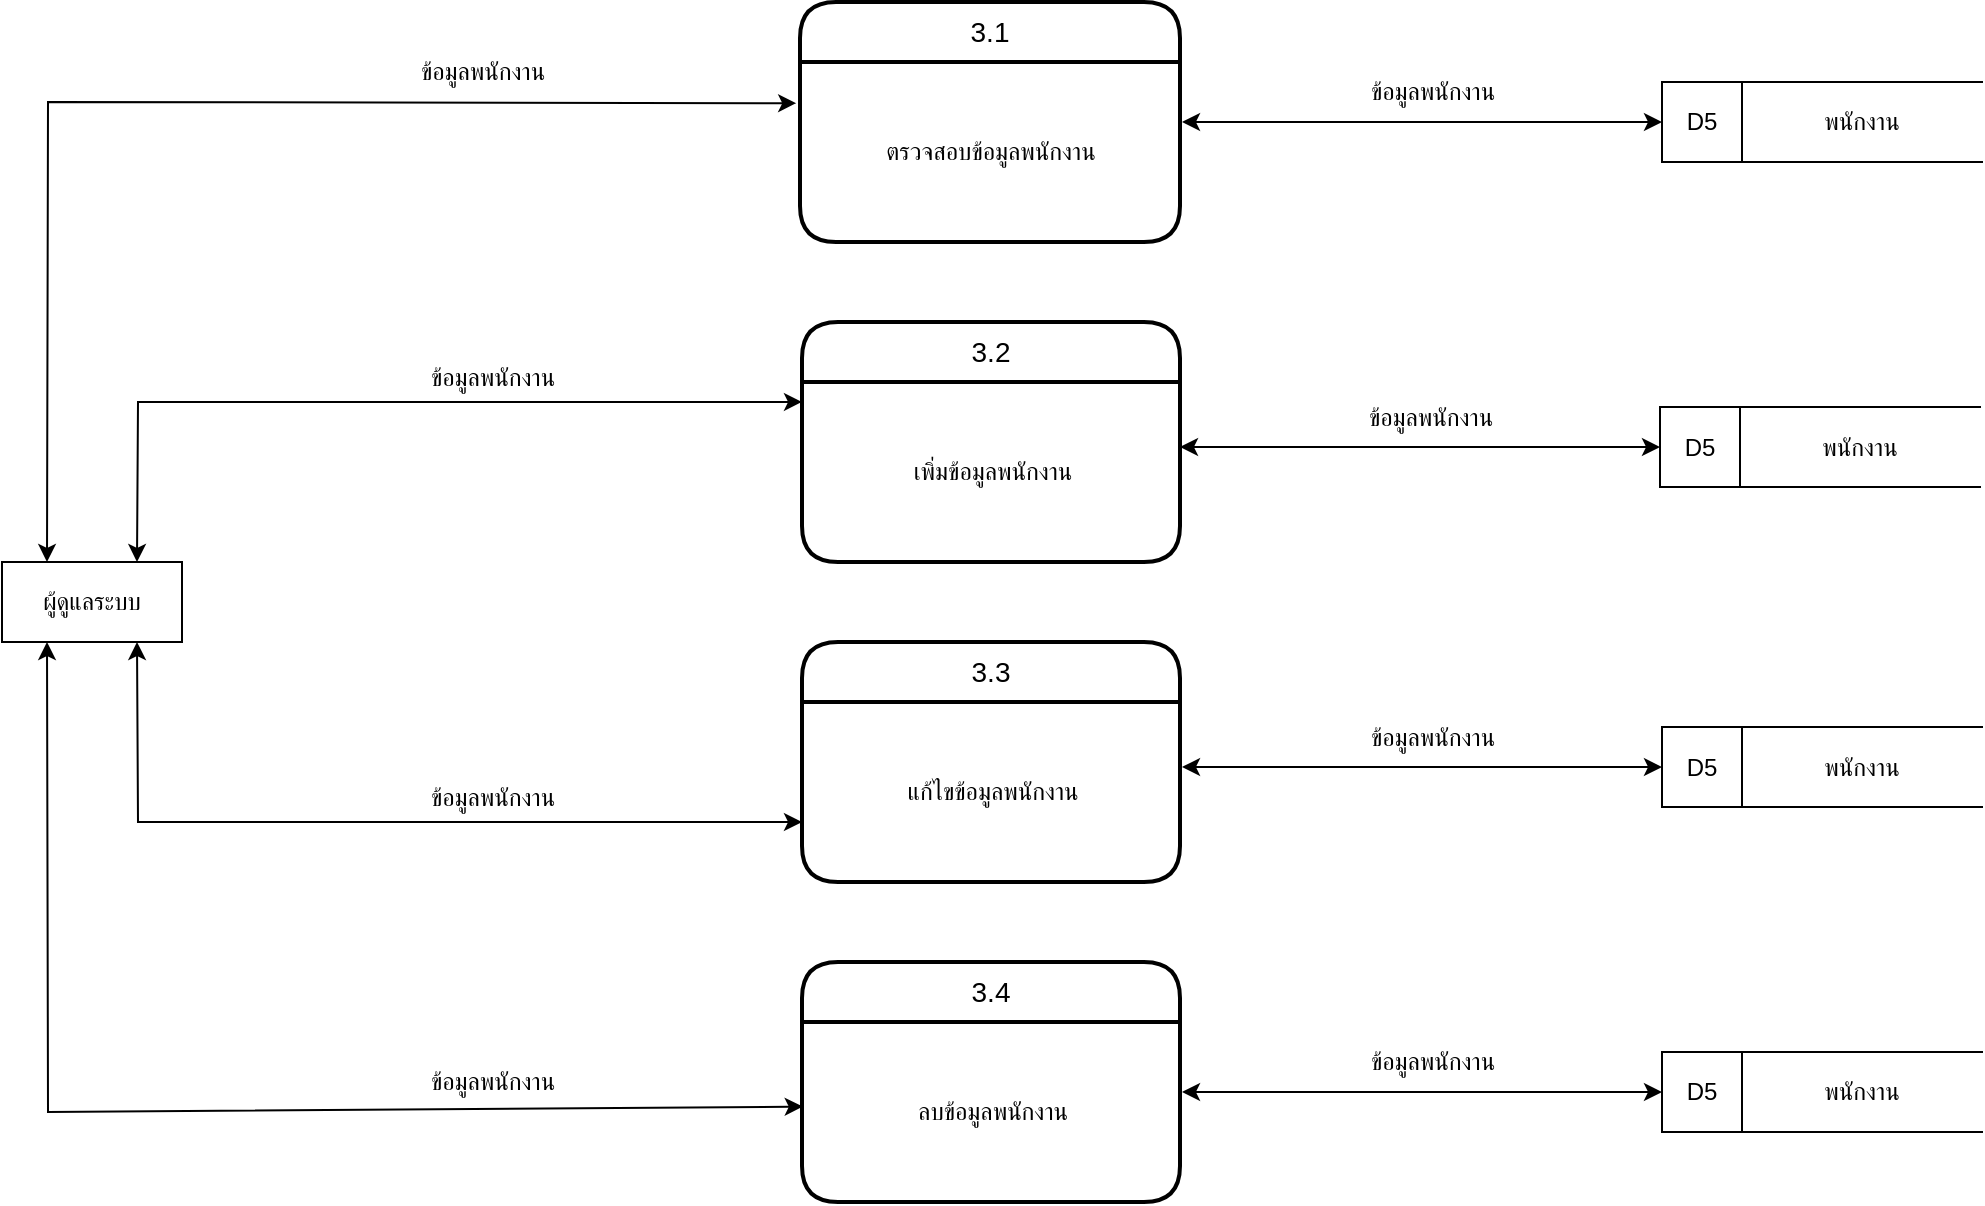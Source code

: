 <mxfile version="26.0.8">
  <diagram name="Page-1" id="L5Eyc-pm2WbwbRBhwHKc">
    <mxGraphModel dx="2062" dy="655" grid="1" gridSize="10" guides="1" tooltips="1" connect="1" arrows="1" fold="1" page="1" pageScale="1" pageWidth="827" pageHeight="1169" math="0" shadow="0">
      <root>
        <mxCell id="0" />
        <mxCell id="1" parent="0" />
        <mxCell id="sA4tOEPjScwfS_MWqd8i-1" value="ผู้ดูแลระบบ" style="rounded=0;whiteSpace=wrap;html=1;" vertex="1" parent="1">
          <mxGeometry x="-90" y="400" width="90" height="40" as="geometry" />
        </mxCell>
        <mxCell id="sA4tOEPjScwfS_MWqd8i-2" value="3.1" style="swimlane;childLayout=stackLayout;horizontal=1;startSize=30;horizontalStack=0;rounded=1;fontSize=14;fontStyle=0;strokeWidth=2;resizeParent=0;resizeLast=1;shadow=0;dashed=0;align=center;arcSize=20;whiteSpace=wrap;html=1;swimlaneLine=1;glass=0;" vertex="1" parent="1">
          <mxGeometry x="309" y="120" width="190" height="120" as="geometry" />
        </mxCell>
        <mxCell id="sA4tOEPjScwfS_MWqd8i-3" value="ตรวจสอบข้อมูลพนักงาน" style="text;html=1;align=center;verticalAlign=middle;resizable=0;points=[];autosize=1;strokeColor=none;fillColor=none;" vertex="1" parent="sA4tOEPjScwfS_MWqd8i-2">
          <mxGeometry y="30" width="190" height="90" as="geometry" />
        </mxCell>
        <mxCell id="sA4tOEPjScwfS_MWqd8i-4" value="3.2" style="swimlane;childLayout=stackLayout;horizontal=1;startSize=30;horizontalStack=0;rounded=1;fontSize=14;fontStyle=0;strokeWidth=2;resizeParent=0;resizeLast=1;shadow=0;dashed=0;align=center;arcSize=20;whiteSpace=wrap;html=1;swimlaneLine=1;glass=0;" vertex="1" parent="1">
          <mxGeometry x="310" y="280" width="189" height="120" as="geometry" />
        </mxCell>
        <mxCell id="sA4tOEPjScwfS_MWqd8i-5" value="เพิ่มข้อมูลพนักงาน" style="text;html=1;align=center;verticalAlign=middle;resizable=0;points=[];autosize=1;strokeColor=none;fillColor=none;" vertex="1" parent="sA4tOEPjScwfS_MWqd8i-4">
          <mxGeometry y="30" width="189" height="90" as="geometry" />
        </mxCell>
        <mxCell id="sA4tOEPjScwfS_MWqd8i-6" value="3.3" style="swimlane;childLayout=stackLayout;horizontal=1;startSize=30;horizontalStack=0;rounded=1;fontSize=14;fontStyle=0;strokeWidth=2;resizeParent=0;resizeLast=1;shadow=0;dashed=0;align=center;arcSize=20;whiteSpace=wrap;html=1;swimlaneLine=1;glass=0;" vertex="1" parent="1">
          <mxGeometry x="310" y="440" width="189" height="120" as="geometry" />
        </mxCell>
        <mxCell id="sA4tOEPjScwfS_MWqd8i-7" value="แก้ไขข้อมูลพนักงาน" style="text;html=1;align=center;verticalAlign=middle;resizable=0;points=[];autosize=1;strokeColor=none;fillColor=none;" vertex="1" parent="sA4tOEPjScwfS_MWqd8i-6">
          <mxGeometry y="30" width="189" height="90" as="geometry" />
        </mxCell>
        <mxCell id="sA4tOEPjScwfS_MWqd8i-8" value="3.4" style="swimlane;childLayout=stackLayout;horizontal=1;startSize=30;horizontalStack=0;rounded=1;fontSize=14;fontStyle=0;strokeWidth=2;resizeParent=0;resizeLast=1;shadow=0;dashed=0;align=center;arcSize=20;whiteSpace=wrap;html=1;swimlaneLine=1;glass=0;" vertex="1" parent="1">
          <mxGeometry x="310" y="600" width="189" height="120" as="geometry" />
        </mxCell>
        <mxCell id="sA4tOEPjScwfS_MWqd8i-9" value="ลบข้อมูลพนักงาน" style="text;html=1;align=center;verticalAlign=middle;resizable=0;points=[];autosize=1;strokeColor=none;fillColor=none;" vertex="1" parent="sA4tOEPjScwfS_MWqd8i-8">
          <mxGeometry y="30" width="189" height="90" as="geometry" />
        </mxCell>
        <mxCell id="sA4tOEPjScwfS_MWqd8i-10" value="พนักงาน" style="shape=partialRectangle;whiteSpace=wrap;html=1;left=0;right=0;fillColor=none;" vertex="1" parent="1">
          <mxGeometry x="780" y="160" width="120" height="40" as="geometry" />
        </mxCell>
        <mxCell id="sA4tOEPjScwfS_MWqd8i-11" value="D5" style="rounded=0;whiteSpace=wrap;html=1;" vertex="1" parent="1">
          <mxGeometry x="740" y="160" width="40" height="40" as="geometry" />
        </mxCell>
        <mxCell id="sA4tOEPjScwfS_MWqd8i-12" value="" style="endArrow=classic;startArrow=classic;html=1;rounded=0;exitX=0.25;exitY=0;exitDx=0;exitDy=0;entryX=-0.01;entryY=0.229;entryDx=0;entryDy=0;entryPerimeter=0;" edge="1" parent="1" source="sA4tOEPjScwfS_MWqd8i-1" target="sA4tOEPjScwfS_MWqd8i-3">
          <mxGeometry width="50" height="50" relative="1" as="geometry">
            <mxPoint x="350" y="390" as="sourcePoint" />
            <mxPoint x="280" y="200" as="targetPoint" />
            <Array as="points">
              <mxPoint x="-67" y="170" />
            </Array>
          </mxGeometry>
        </mxCell>
        <mxCell id="sA4tOEPjScwfS_MWqd8i-13" value="" style="endArrow=classic;startArrow=classic;html=1;rounded=0;exitX=0.75;exitY=0;exitDx=0;exitDy=0;entryX=0;entryY=0.111;entryDx=0;entryDy=0;entryPerimeter=0;" edge="1" parent="1" source="sA4tOEPjScwfS_MWqd8i-1" target="sA4tOEPjScwfS_MWqd8i-5">
          <mxGeometry width="50" height="50" relative="1" as="geometry">
            <mxPoint x="240" y="320" as="sourcePoint" />
            <mxPoint x="290" y="270" as="targetPoint" />
            <Array as="points">
              <mxPoint x="-22" y="320" />
            </Array>
          </mxGeometry>
        </mxCell>
        <mxCell id="sA4tOEPjScwfS_MWqd8i-14" value="" style="endArrow=classic;startArrow=classic;html=1;rounded=0;exitX=0.75;exitY=1;exitDx=0;exitDy=0;" edge="1" parent="1" source="sA4tOEPjScwfS_MWqd8i-1">
          <mxGeometry width="50" height="50" relative="1" as="geometry">
            <mxPoint x="240" y="570" as="sourcePoint" />
            <mxPoint x="310" y="530" as="targetPoint" />
            <Array as="points">
              <mxPoint x="-22" y="530" />
            </Array>
          </mxGeometry>
        </mxCell>
        <mxCell id="sA4tOEPjScwfS_MWqd8i-15" value="" style="endArrow=classic;startArrow=classic;html=1;rounded=0;exitX=0.25;exitY=1;exitDx=0;exitDy=0;entryX=0.002;entryY=0.47;entryDx=0;entryDy=0;entryPerimeter=0;" edge="1" parent="1" source="sA4tOEPjScwfS_MWqd8i-1" target="sA4tOEPjScwfS_MWqd8i-9">
          <mxGeometry width="50" height="50" relative="1" as="geometry">
            <mxPoint x="240" y="480" as="sourcePoint" />
            <mxPoint x="310" y="660" as="targetPoint" />
            <Array as="points">
              <mxPoint x="-67" y="675" />
            </Array>
          </mxGeometry>
        </mxCell>
        <mxCell id="sA4tOEPjScwfS_MWqd8i-16" value="" style="endArrow=classic;startArrow=classic;html=1;rounded=0;entryX=0;entryY=0.5;entryDx=0;entryDy=0;" edge="1" parent="1" target="sA4tOEPjScwfS_MWqd8i-11">
          <mxGeometry width="50" height="50" relative="1" as="geometry">
            <mxPoint x="500" y="180" as="sourcePoint" />
            <mxPoint x="530" y="170" as="targetPoint" />
          </mxGeometry>
        </mxCell>
        <mxCell id="sA4tOEPjScwfS_MWqd8i-17" value="ข้อมูลพนักงาน" style="text;html=1;align=center;verticalAlign=middle;resizable=0;points=[];autosize=1;strokeColor=none;fillColor=none;" vertex="1" parent="1">
          <mxGeometry x="110" y="140" width="80" height="30" as="geometry" />
        </mxCell>
        <mxCell id="sA4tOEPjScwfS_MWqd8i-18" value="ข้อมูลพนักงาน" style="text;html=1;align=center;verticalAlign=middle;resizable=0;points=[];autosize=1;strokeColor=none;fillColor=none;" vertex="1" parent="1">
          <mxGeometry x="115" y="645" width="80" height="30" as="geometry" />
        </mxCell>
        <mxCell id="sA4tOEPjScwfS_MWqd8i-19" value="ข้อมูลพนักงาน" style="text;html=1;align=center;verticalAlign=middle;resizable=0;points=[];autosize=1;strokeColor=none;fillColor=none;" vertex="1" parent="1">
          <mxGeometry x="115" y="502.5" width="80" height="30" as="geometry" />
        </mxCell>
        <mxCell id="sA4tOEPjScwfS_MWqd8i-20" value="ข้อมูลพนักงาน" style="text;html=1;align=center;verticalAlign=middle;resizable=0;points=[];autosize=1;strokeColor=none;fillColor=none;" vertex="1" parent="1">
          <mxGeometry x="115" y="292.5" width="80" height="30" as="geometry" />
        </mxCell>
        <mxCell id="sA4tOEPjScwfS_MWqd8i-21" value="ข้อมูลพนักงาน" style="text;html=1;align=center;verticalAlign=middle;resizable=0;points=[];autosize=1;strokeColor=none;fillColor=none;" vertex="1" parent="1">
          <mxGeometry x="585" y="150" width="80" height="30" as="geometry" />
        </mxCell>
        <mxCell id="sA4tOEPjScwfS_MWqd8i-22" value="พนักงาน" style="shape=partialRectangle;whiteSpace=wrap;html=1;left=0;right=0;fillColor=none;" vertex="1" parent="1">
          <mxGeometry x="779" y="322.5" width="120" height="40" as="geometry" />
        </mxCell>
        <mxCell id="sA4tOEPjScwfS_MWqd8i-23" value="D5" style="rounded=0;whiteSpace=wrap;html=1;" vertex="1" parent="1">
          <mxGeometry x="739" y="322.5" width="40" height="40" as="geometry" />
        </mxCell>
        <mxCell id="sA4tOEPjScwfS_MWqd8i-24" value="" style="endArrow=classic;startArrow=classic;html=1;rounded=0;entryX=0;entryY=0.5;entryDx=0;entryDy=0;" edge="1" parent="1" target="sA4tOEPjScwfS_MWqd8i-23">
          <mxGeometry width="50" height="50" relative="1" as="geometry">
            <mxPoint x="499" y="342.5" as="sourcePoint" />
            <mxPoint x="529" y="332.5" as="targetPoint" />
          </mxGeometry>
        </mxCell>
        <mxCell id="sA4tOEPjScwfS_MWqd8i-25" value="ข้อมูลพนักงาน" style="text;html=1;align=center;verticalAlign=middle;resizable=0;points=[];autosize=1;strokeColor=none;fillColor=none;" vertex="1" parent="1">
          <mxGeometry x="584" y="312.5" width="80" height="30" as="geometry" />
        </mxCell>
        <mxCell id="sA4tOEPjScwfS_MWqd8i-26" value="พนักงาน" style="shape=partialRectangle;whiteSpace=wrap;html=1;left=0;right=0;fillColor=none;" vertex="1" parent="1">
          <mxGeometry x="780" y="482.5" width="120" height="40" as="geometry" />
        </mxCell>
        <mxCell id="sA4tOEPjScwfS_MWqd8i-27" value="D5" style="rounded=0;whiteSpace=wrap;html=1;" vertex="1" parent="1">
          <mxGeometry x="740" y="482.5" width="40" height="40" as="geometry" />
        </mxCell>
        <mxCell id="sA4tOEPjScwfS_MWqd8i-28" value="" style="endArrow=classic;startArrow=classic;html=1;rounded=0;entryX=0;entryY=0.5;entryDx=0;entryDy=0;" edge="1" parent="1" target="sA4tOEPjScwfS_MWqd8i-27">
          <mxGeometry width="50" height="50" relative="1" as="geometry">
            <mxPoint x="500" y="502.5" as="sourcePoint" />
            <mxPoint x="530" y="492.5" as="targetPoint" />
          </mxGeometry>
        </mxCell>
        <mxCell id="sA4tOEPjScwfS_MWqd8i-29" value="ข้อมูลพนักงาน" style="text;html=1;align=center;verticalAlign=middle;resizable=0;points=[];autosize=1;strokeColor=none;fillColor=none;" vertex="1" parent="1">
          <mxGeometry x="585" y="472.5" width="80" height="30" as="geometry" />
        </mxCell>
        <mxCell id="sA4tOEPjScwfS_MWqd8i-30" value="พนักงาน" style="shape=partialRectangle;whiteSpace=wrap;html=1;left=0;right=0;fillColor=none;" vertex="1" parent="1">
          <mxGeometry x="780" y="645" width="120" height="40" as="geometry" />
        </mxCell>
        <mxCell id="sA4tOEPjScwfS_MWqd8i-31" value="D5" style="rounded=0;whiteSpace=wrap;html=1;" vertex="1" parent="1">
          <mxGeometry x="740" y="645" width="40" height="40" as="geometry" />
        </mxCell>
        <mxCell id="sA4tOEPjScwfS_MWqd8i-32" value="" style="endArrow=classic;startArrow=classic;html=1;rounded=0;entryX=0;entryY=0.5;entryDx=0;entryDy=0;" edge="1" parent="1" target="sA4tOEPjScwfS_MWqd8i-31">
          <mxGeometry width="50" height="50" relative="1" as="geometry">
            <mxPoint x="500" y="665" as="sourcePoint" />
            <mxPoint x="530" y="655" as="targetPoint" />
          </mxGeometry>
        </mxCell>
        <mxCell id="sA4tOEPjScwfS_MWqd8i-33" value="ข้อมูลพนักงาน" style="text;html=1;align=center;verticalAlign=middle;resizable=0;points=[];autosize=1;strokeColor=none;fillColor=none;" vertex="1" parent="1">
          <mxGeometry x="585" y="635" width="80" height="30" as="geometry" />
        </mxCell>
      </root>
    </mxGraphModel>
  </diagram>
</mxfile>
